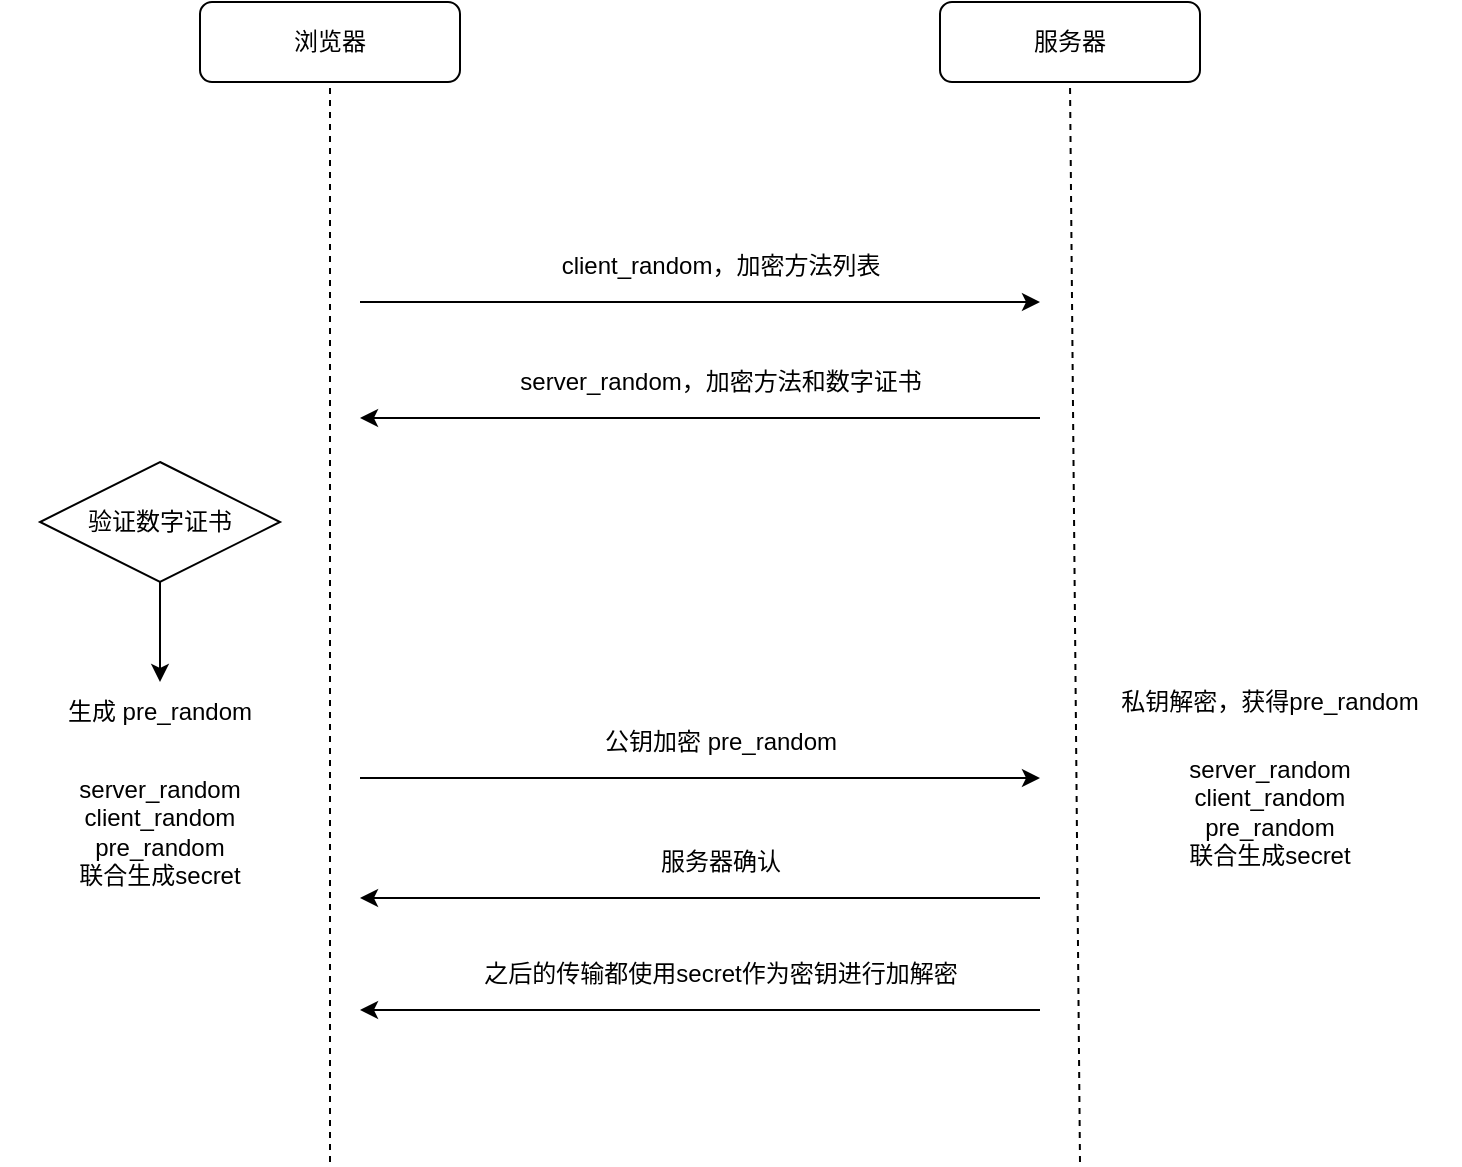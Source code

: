 <mxfile version="15.8.6" type="github">
  <diagram id="5io6KRN84UxcQwzaktSd" name="Page-1">
    <mxGraphModel dx="1426" dy="769" grid="1" gridSize="10" guides="1" tooltips="1" connect="1" arrows="1" fold="1" page="1" pageScale="1" pageWidth="827" pageHeight="1169" math="0" shadow="0">
      <root>
        <mxCell id="0" />
        <mxCell id="1" parent="0" />
        <mxCell id="Wp35rERVDzc60JBpgl0e-2" value="浏览器" style="rounded=1;whiteSpace=wrap;html=1;" vertex="1" parent="1">
          <mxGeometry x="130" y="80" width="130" height="40" as="geometry" />
        </mxCell>
        <mxCell id="Wp35rERVDzc60JBpgl0e-4" value="服务器" style="rounded=1;whiteSpace=wrap;html=1;" vertex="1" parent="1">
          <mxGeometry x="500" y="80" width="130" height="40" as="geometry" />
        </mxCell>
        <mxCell id="Wp35rERVDzc60JBpgl0e-5" value="" style="endArrow=none;dashed=1;html=1;rounded=0;entryX=0.5;entryY=1;entryDx=0;entryDy=0;" edge="1" parent="1" target="Wp35rERVDzc60JBpgl0e-2">
          <mxGeometry width="50" height="50" relative="1" as="geometry">
            <mxPoint x="195" y="660" as="sourcePoint" />
            <mxPoint x="300" y="210" as="targetPoint" />
          </mxGeometry>
        </mxCell>
        <mxCell id="Wp35rERVDzc60JBpgl0e-6" value="" style="endArrow=none;dashed=1;html=1;rounded=0;entryX=0.5;entryY=1;entryDx=0;entryDy=0;" edge="1" parent="1" target="Wp35rERVDzc60JBpgl0e-4">
          <mxGeometry width="50" height="50" relative="1" as="geometry">
            <mxPoint x="570" y="660" as="sourcePoint" />
            <mxPoint x="570" y="240" as="targetPoint" />
          </mxGeometry>
        </mxCell>
        <mxCell id="Wp35rERVDzc60JBpgl0e-7" value="" style="endArrow=classic;html=1;rounded=0;" edge="1" parent="1">
          <mxGeometry width="50" height="50" relative="1" as="geometry">
            <mxPoint x="210" y="230" as="sourcePoint" />
            <mxPoint x="550" y="230" as="targetPoint" />
          </mxGeometry>
        </mxCell>
        <mxCell id="Wp35rERVDzc60JBpgl0e-8" value="client_random，加密方法列表" style="text;html=1;align=center;verticalAlign=middle;resizable=0;points=[];autosize=1;strokeColor=none;fillColor=none;" vertex="1" parent="1">
          <mxGeometry x="305" y="202" width="170" height="20" as="geometry" />
        </mxCell>
        <mxCell id="Wp35rERVDzc60JBpgl0e-9" value="" style="endArrow=classic;html=1;rounded=0;" edge="1" parent="1">
          <mxGeometry width="50" height="50" relative="1" as="geometry">
            <mxPoint x="550" y="288" as="sourcePoint" />
            <mxPoint x="210" y="288" as="targetPoint" />
          </mxGeometry>
        </mxCell>
        <mxCell id="Wp35rERVDzc60JBpgl0e-10" value="server_random，加密方法和数字证书" style="text;html=1;align=center;verticalAlign=middle;resizable=0;points=[];autosize=1;strokeColor=none;fillColor=none;" vertex="1" parent="1">
          <mxGeometry x="280" y="260" width="220" height="20" as="geometry" />
        </mxCell>
        <mxCell id="Wp35rERVDzc60JBpgl0e-11" value="" style="endArrow=classic;html=1;rounded=0;" edge="1" parent="1">
          <mxGeometry width="50" height="50" relative="1" as="geometry">
            <mxPoint x="210" y="468" as="sourcePoint" />
            <mxPoint x="550" y="468" as="targetPoint" />
          </mxGeometry>
        </mxCell>
        <mxCell id="Wp35rERVDzc60JBpgl0e-12" value="公钥加密 pre_random" style="text;html=1;align=center;verticalAlign=middle;resizable=0;points=[];autosize=1;strokeColor=none;fillColor=none;" vertex="1" parent="1">
          <mxGeometry x="325" y="440" width="130" height="20" as="geometry" />
        </mxCell>
        <mxCell id="Wp35rERVDzc60JBpgl0e-13" value="" style="endArrow=classic;html=1;rounded=0;" edge="1" parent="1">
          <mxGeometry width="50" height="50" relative="1" as="geometry">
            <mxPoint x="550" y="528" as="sourcePoint" />
            <mxPoint x="210" y="528" as="targetPoint" />
          </mxGeometry>
        </mxCell>
        <mxCell id="Wp35rERVDzc60JBpgl0e-14" value="服务器确认" style="text;html=1;align=center;verticalAlign=middle;resizable=0;points=[];autosize=1;strokeColor=none;fillColor=none;" vertex="1" parent="1">
          <mxGeometry x="350" y="500" width="80" height="20" as="geometry" />
        </mxCell>
        <mxCell id="Wp35rERVDzc60JBpgl0e-15" value="" style="endArrow=classic;html=1;rounded=0;" edge="1" parent="1">
          <mxGeometry width="50" height="50" relative="1" as="geometry">
            <mxPoint x="550" y="584" as="sourcePoint" />
            <mxPoint x="210" y="584" as="targetPoint" />
          </mxGeometry>
        </mxCell>
        <mxCell id="Wp35rERVDzc60JBpgl0e-16" value="之后的传输都使用secret作为密钥进行加解密" style="text;html=1;align=center;verticalAlign=middle;resizable=0;points=[];autosize=1;strokeColor=none;fillColor=none;" vertex="1" parent="1">
          <mxGeometry x="265" y="556" width="250" height="20" as="geometry" />
        </mxCell>
        <mxCell id="Wp35rERVDzc60JBpgl0e-19" style="edgeStyle=orthogonalEdgeStyle;rounded=0;orthogonalLoop=1;jettySize=auto;html=1;exitX=0.5;exitY=1;exitDx=0;exitDy=0;" edge="1" parent="1" source="Wp35rERVDzc60JBpgl0e-17" target="Wp35rERVDzc60JBpgl0e-18">
          <mxGeometry relative="1" as="geometry" />
        </mxCell>
        <mxCell id="Wp35rERVDzc60JBpgl0e-17" value="验证数字证书" style="rhombus;whiteSpace=wrap;html=1;" vertex="1" parent="1">
          <mxGeometry x="50" y="310" width="120" height="60" as="geometry" />
        </mxCell>
        <mxCell id="Wp35rERVDzc60JBpgl0e-18" value="生成 pre_random" style="text;html=1;strokeColor=none;fillColor=none;align=center;verticalAlign=middle;whiteSpace=wrap;rounded=0;" vertex="1" parent="1">
          <mxGeometry x="50" y="420" width="120" height="30" as="geometry" />
        </mxCell>
        <mxCell id="Wp35rERVDzc60JBpgl0e-20" value="server_random&lt;br&gt;client_random&lt;br&gt;pre_random&lt;br&gt;联合生成secret" style="text;html=1;strokeColor=none;fillColor=none;align=center;verticalAlign=middle;whiteSpace=wrap;rounded=0;" vertex="1" parent="1">
          <mxGeometry x="30" y="460" width="160" height="70" as="geometry" />
        </mxCell>
        <mxCell id="Wp35rERVDzc60JBpgl0e-22" value="私钥解密，获得pre_random" style="text;html=1;strokeColor=none;fillColor=none;align=center;verticalAlign=middle;whiteSpace=wrap;rounded=0;" vertex="1" parent="1">
          <mxGeometry x="570" y="420" width="190" height="20" as="geometry" />
        </mxCell>
        <mxCell id="Wp35rERVDzc60JBpgl0e-24" value="server_random&lt;br&gt;client_random&lt;br&gt;pre_random&lt;br&gt;联合生成secret" style="text;html=1;strokeColor=none;fillColor=none;align=center;verticalAlign=middle;whiteSpace=wrap;rounded=0;" vertex="1" parent="1">
          <mxGeometry x="585" y="450" width="160" height="70" as="geometry" />
        </mxCell>
      </root>
    </mxGraphModel>
  </diagram>
</mxfile>
